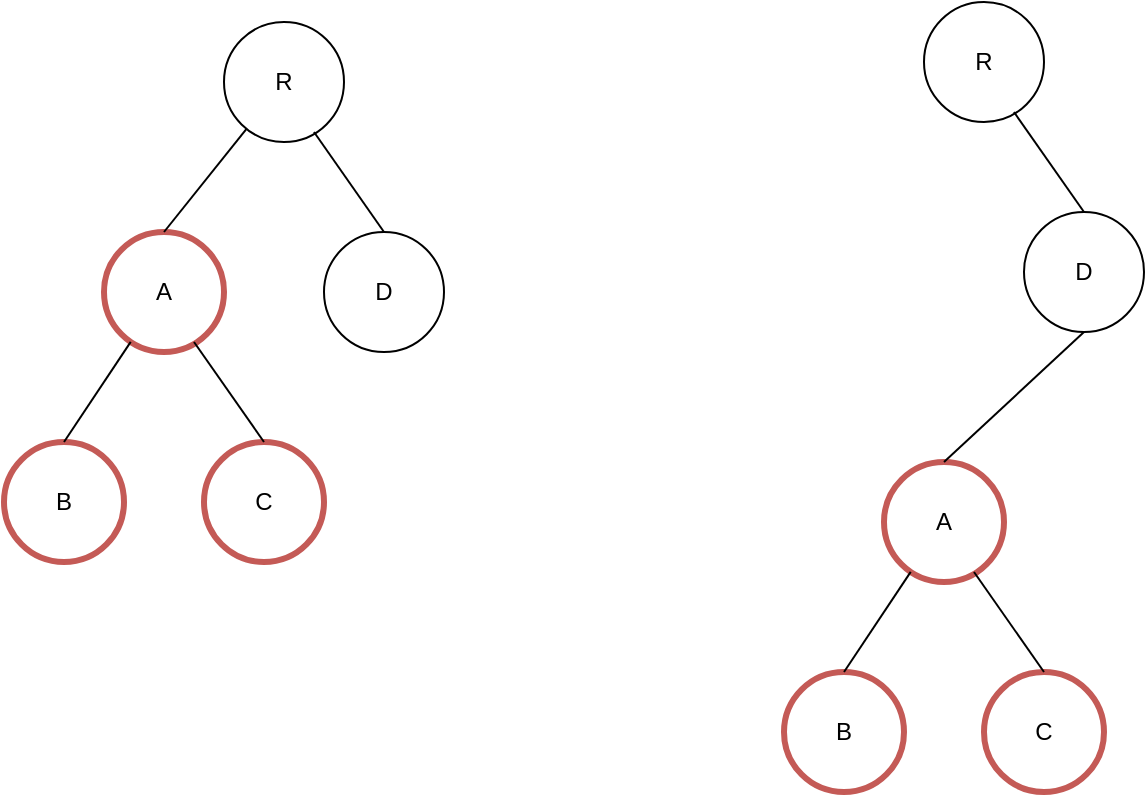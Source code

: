 <mxfile version="24.7.12">
  <diagram name="第 1 页" id="T0lX2_VsgfHfZJUMZZ5F">
    <mxGraphModel dx="2074" dy="1145" grid="1" gridSize="10" guides="1" tooltips="1" connect="1" arrows="1" fold="1" page="1" pageScale="1" pageWidth="827" pageHeight="1169" math="0" shadow="0">
      <root>
        <mxCell id="0" />
        <mxCell id="1" parent="0" />
        <mxCell id="LEYOkKM93aV67lqYFIVO-1" value="R" style="ellipse;whiteSpace=wrap;html=1;aspect=fixed;" vertex="1" parent="1">
          <mxGeometry x="290" y="490" width="60" height="60" as="geometry" />
        </mxCell>
        <mxCell id="LEYOkKM93aV67lqYFIVO-2" value="A" style="ellipse;whiteSpace=wrap;html=1;aspect=fixed;strokeColor=#C45A56;strokeWidth=3;" vertex="1" parent="1">
          <mxGeometry x="230" y="595" width="60" height="60" as="geometry" />
        </mxCell>
        <mxCell id="LEYOkKM93aV67lqYFIVO-3" value="D" style="ellipse;whiteSpace=wrap;html=1;aspect=fixed;" vertex="1" parent="1">
          <mxGeometry x="340" y="595" width="60" height="60" as="geometry" />
        </mxCell>
        <mxCell id="LEYOkKM93aV67lqYFIVO-4" value="B" style="ellipse;whiteSpace=wrap;html=1;aspect=fixed;strokeColor=#C45A56;strokeWidth=3;" vertex="1" parent="1">
          <mxGeometry x="180" y="700" width="60" height="60" as="geometry" />
        </mxCell>
        <mxCell id="LEYOkKM93aV67lqYFIVO-5" value="C" style="ellipse;whiteSpace=wrap;html=1;aspect=fixed;strokeColor=#C45A56;strokeWidth=3;" vertex="1" parent="1">
          <mxGeometry x="280" y="700" width="60" height="60" as="geometry" />
        </mxCell>
        <mxCell id="LEYOkKM93aV67lqYFIVO-7" value="" style="endArrow=none;html=1;rounded=0;exitX=0.5;exitY=0;exitDx=0;exitDy=0;" edge="1" parent="1" source="LEYOkKM93aV67lqYFIVO-2" target="LEYOkKM93aV67lqYFIVO-1">
          <mxGeometry width="50" height="50" relative="1" as="geometry">
            <mxPoint x="360" y="620" as="sourcePoint" />
            <mxPoint x="410" y="570" as="targetPoint" />
          </mxGeometry>
        </mxCell>
        <mxCell id="LEYOkKM93aV67lqYFIVO-8" value="" style="endArrow=none;html=1;rounded=0;exitX=0.5;exitY=0;exitDx=0;exitDy=0;entryX=0.75;entryY=0.917;entryDx=0;entryDy=0;entryPerimeter=0;" edge="1" parent="1" source="LEYOkKM93aV67lqYFIVO-3" target="LEYOkKM93aV67lqYFIVO-1">
          <mxGeometry width="50" height="50" relative="1" as="geometry">
            <mxPoint x="270" y="605" as="sourcePoint" />
            <mxPoint x="311" y="553" as="targetPoint" />
          </mxGeometry>
        </mxCell>
        <mxCell id="LEYOkKM93aV67lqYFIVO-9" value="" style="endArrow=none;html=1;rounded=0;entryX=0.5;entryY=0;entryDx=0;entryDy=0;" edge="1" parent="1" source="LEYOkKM93aV67lqYFIVO-2" target="LEYOkKM93aV67lqYFIVO-4">
          <mxGeometry width="50" height="50" relative="1" as="geometry">
            <mxPoint x="380" y="605" as="sourcePoint" />
            <mxPoint x="345" y="555" as="targetPoint" />
          </mxGeometry>
        </mxCell>
        <mxCell id="LEYOkKM93aV67lqYFIVO-10" value="" style="endArrow=none;html=1;rounded=0;entryX=0.5;entryY=0;entryDx=0;entryDy=0;exitX=0.75;exitY=0.917;exitDx=0;exitDy=0;exitPerimeter=0;" edge="1" parent="1" source="LEYOkKM93aV67lqYFIVO-2" target="LEYOkKM93aV67lqYFIVO-5">
          <mxGeometry width="50" height="50" relative="1" as="geometry">
            <mxPoint x="253" y="660" as="sourcePoint" />
            <mxPoint x="220" y="710" as="targetPoint" />
          </mxGeometry>
        </mxCell>
        <mxCell id="LEYOkKM93aV67lqYFIVO-11" value="R" style="ellipse;whiteSpace=wrap;html=1;aspect=fixed;" vertex="1" parent="1">
          <mxGeometry x="640" y="480" width="60" height="60" as="geometry" />
        </mxCell>
        <mxCell id="LEYOkKM93aV67lqYFIVO-12" value="A" style="ellipse;whiteSpace=wrap;html=1;aspect=fixed;strokeColor=#C45A56;strokeWidth=3;" vertex="1" parent="1">
          <mxGeometry x="620" y="710" width="60" height="60" as="geometry" />
        </mxCell>
        <mxCell id="LEYOkKM93aV67lqYFIVO-13" value="D" style="ellipse;whiteSpace=wrap;html=1;aspect=fixed;" vertex="1" parent="1">
          <mxGeometry x="690" y="585" width="60" height="60" as="geometry" />
        </mxCell>
        <mxCell id="LEYOkKM93aV67lqYFIVO-14" value="B" style="ellipse;whiteSpace=wrap;html=1;aspect=fixed;strokeColor=#C45A56;strokeWidth=3;" vertex="1" parent="1">
          <mxGeometry x="570" y="815" width="60" height="60" as="geometry" />
        </mxCell>
        <mxCell id="LEYOkKM93aV67lqYFIVO-15" value="C" style="ellipse;whiteSpace=wrap;html=1;aspect=fixed;strokeColor=#C45A56;strokeWidth=3;" vertex="1" parent="1">
          <mxGeometry x="670" y="815" width="60" height="60" as="geometry" />
        </mxCell>
        <mxCell id="LEYOkKM93aV67lqYFIVO-16" value="" style="endArrow=none;html=1;rounded=0;exitX=0.5;exitY=0;exitDx=0;exitDy=0;entryX=0.5;entryY=1;entryDx=0;entryDy=0;" edge="1" parent="1" source="LEYOkKM93aV67lqYFIVO-12" target="LEYOkKM93aV67lqYFIVO-13">
          <mxGeometry width="50" height="50" relative="1" as="geometry">
            <mxPoint x="710" y="610" as="sourcePoint" />
            <mxPoint x="760" y="560" as="targetPoint" />
          </mxGeometry>
        </mxCell>
        <mxCell id="LEYOkKM93aV67lqYFIVO-17" value="" style="endArrow=none;html=1;rounded=0;exitX=0.5;exitY=0;exitDx=0;exitDy=0;entryX=0.75;entryY=0.917;entryDx=0;entryDy=0;entryPerimeter=0;" edge="1" parent="1" source="LEYOkKM93aV67lqYFIVO-13" target="LEYOkKM93aV67lqYFIVO-11">
          <mxGeometry width="50" height="50" relative="1" as="geometry">
            <mxPoint x="620" y="595" as="sourcePoint" />
            <mxPoint x="661" y="543" as="targetPoint" />
          </mxGeometry>
        </mxCell>
        <mxCell id="LEYOkKM93aV67lqYFIVO-18" value="" style="endArrow=none;html=1;rounded=0;entryX=0.5;entryY=0;entryDx=0;entryDy=0;" edge="1" parent="1" source="LEYOkKM93aV67lqYFIVO-12" target="LEYOkKM93aV67lqYFIVO-14">
          <mxGeometry width="50" height="50" relative="1" as="geometry">
            <mxPoint x="770" y="720" as="sourcePoint" />
            <mxPoint x="735" y="670" as="targetPoint" />
          </mxGeometry>
        </mxCell>
        <mxCell id="LEYOkKM93aV67lqYFIVO-19" value="" style="endArrow=none;html=1;rounded=0;entryX=0.5;entryY=0;entryDx=0;entryDy=0;exitX=0.75;exitY=0.917;exitDx=0;exitDy=0;exitPerimeter=0;" edge="1" parent="1" source="LEYOkKM93aV67lqYFIVO-12" target="LEYOkKM93aV67lqYFIVO-15">
          <mxGeometry width="50" height="50" relative="1" as="geometry">
            <mxPoint x="643" y="775" as="sourcePoint" />
            <mxPoint x="610" y="825" as="targetPoint" />
          </mxGeometry>
        </mxCell>
      </root>
    </mxGraphModel>
  </diagram>
</mxfile>
